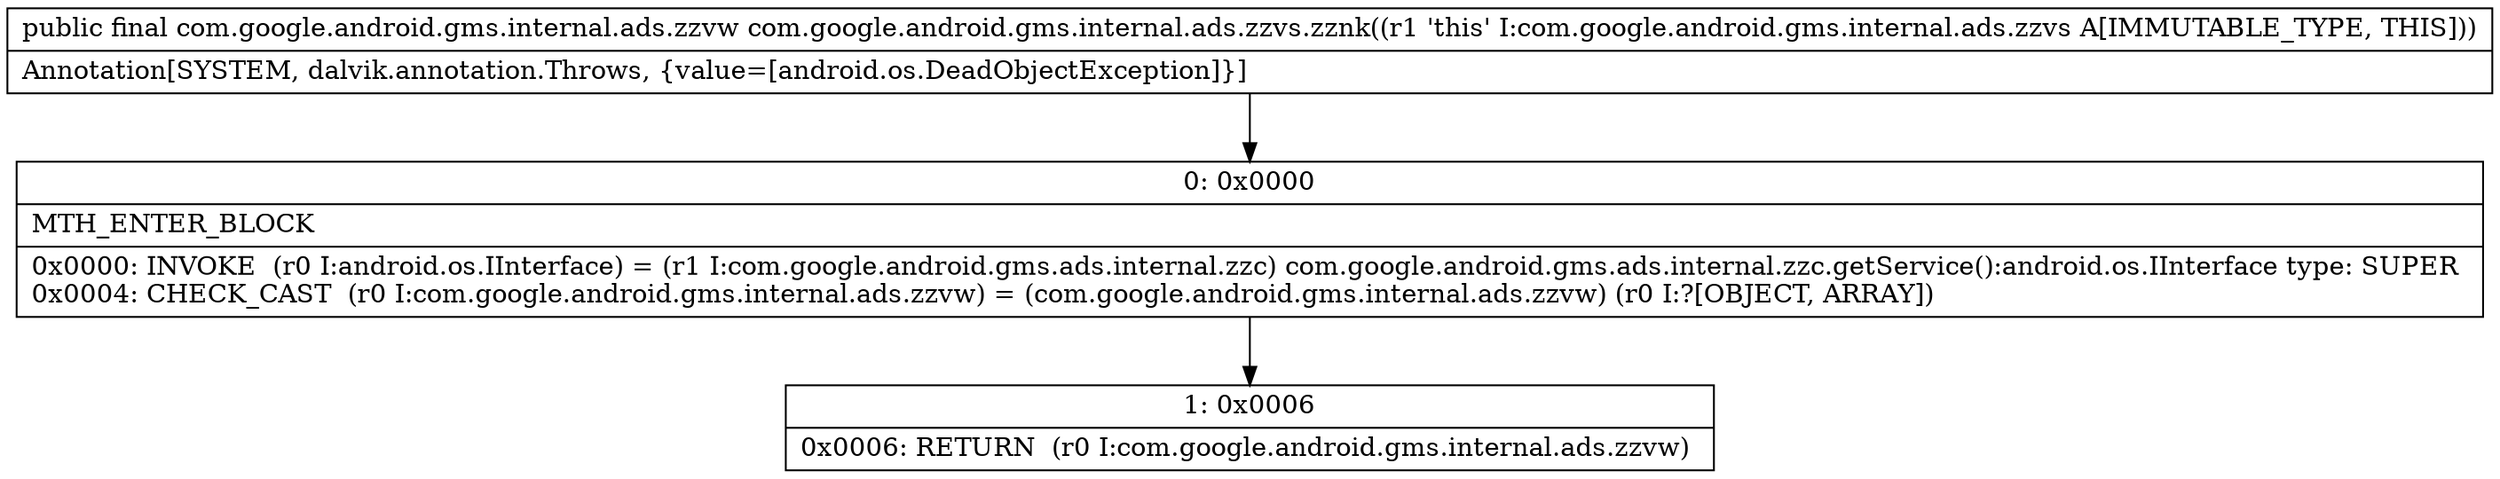 digraph "CFG forcom.google.android.gms.internal.ads.zzvs.zznk()Lcom\/google\/android\/gms\/internal\/ads\/zzvw;" {
Node_0 [shape=record,label="{0\:\ 0x0000|MTH_ENTER_BLOCK\l|0x0000: INVOKE  (r0 I:android.os.IInterface) = (r1 I:com.google.android.gms.ads.internal.zzc) com.google.android.gms.ads.internal.zzc.getService():android.os.IInterface type: SUPER \l0x0004: CHECK_CAST  (r0 I:com.google.android.gms.internal.ads.zzvw) = (com.google.android.gms.internal.ads.zzvw) (r0 I:?[OBJECT, ARRAY]) \l}"];
Node_1 [shape=record,label="{1\:\ 0x0006|0x0006: RETURN  (r0 I:com.google.android.gms.internal.ads.zzvw) \l}"];
MethodNode[shape=record,label="{public final com.google.android.gms.internal.ads.zzvw com.google.android.gms.internal.ads.zzvs.zznk((r1 'this' I:com.google.android.gms.internal.ads.zzvs A[IMMUTABLE_TYPE, THIS]))  | Annotation[SYSTEM, dalvik.annotation.Throws, \{value=[android.os.DeadObjectException]\}]\l}"];
MethodNode -> Node_0;
Node_0 -> Node_1;
}

